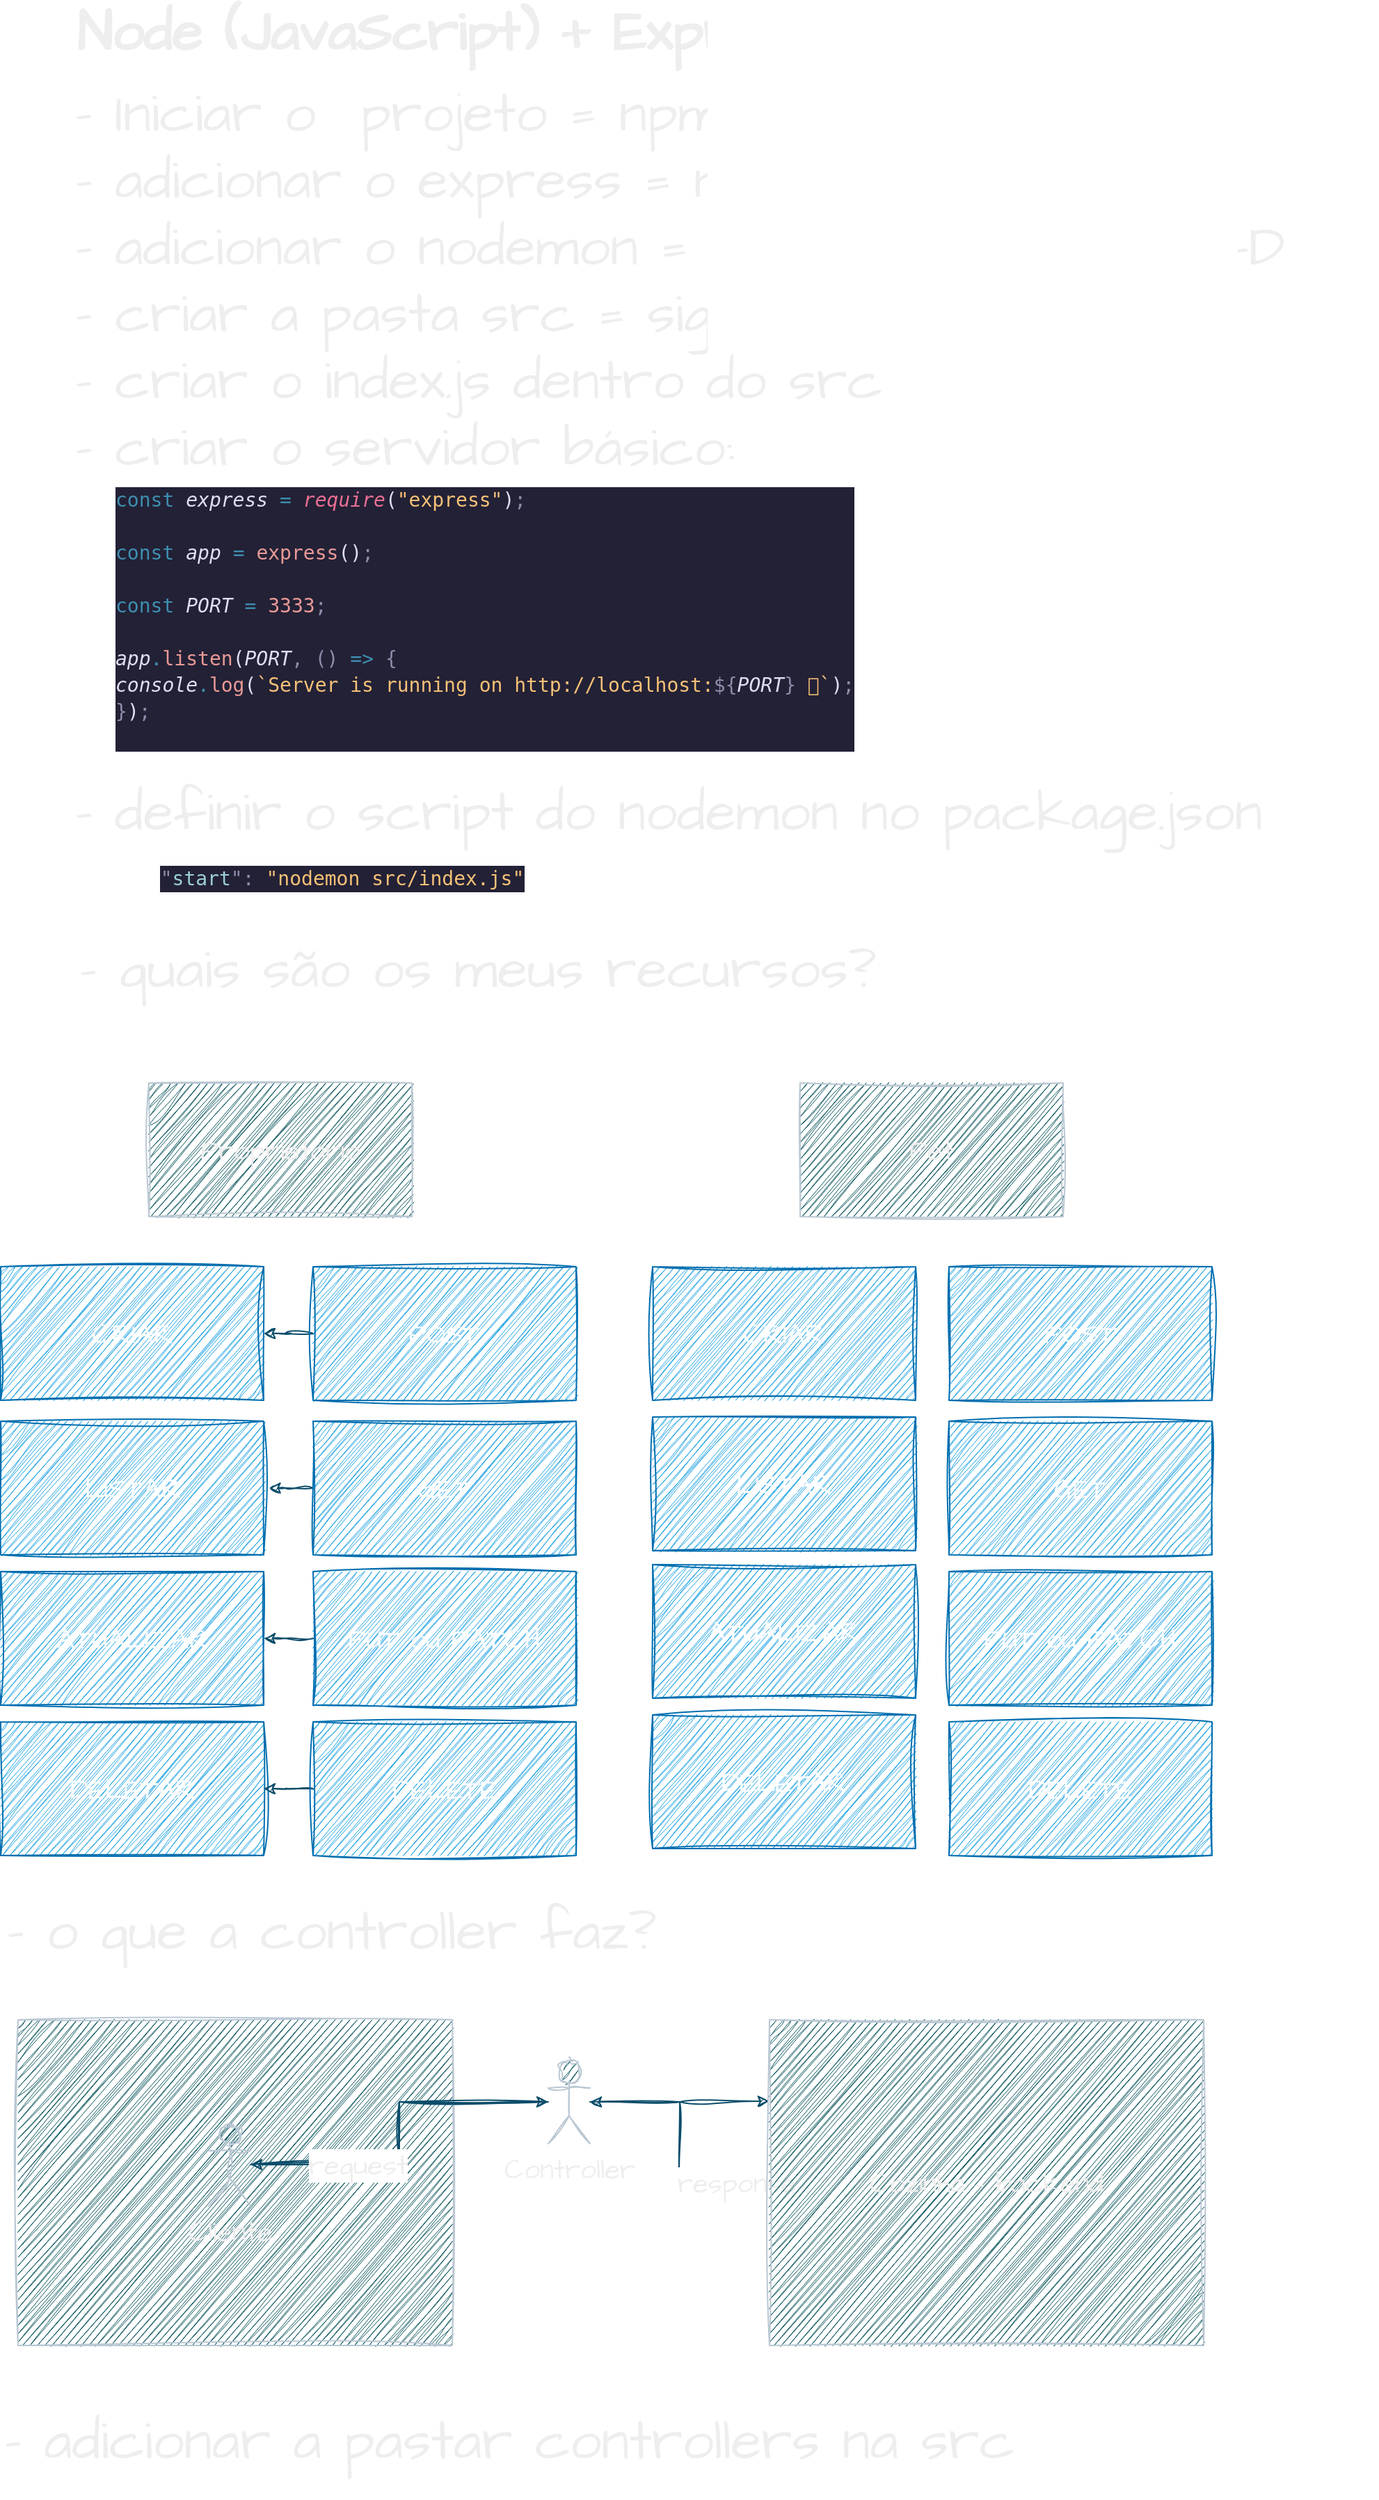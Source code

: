 <mxfile version="21.3.7" type="device">
  <diagram name="Page-1" id="xbrjgfQYJhLPCNSQMc4-">
    <mxGraphModel dx="2156" dy="959" grid="0" gridSize="10" guides="1" tooltips="1" connect="1" arrows="1" fold="1" page="0" pageScale="1" pageWidth="1169" pageHeight="827" math="0" shadow="0">
      <root>
        <mxCell id="0" />
        <mxCell id="1" parent="0" />
        <mxCell id="rzJYHa8tIjdd5do5UBdR-2" value="&lt;font style=&quot;font-size: 40px;&quot;&gt;Node (JavaScript) + Express&lt;/font&gt;" style="text;html=1;strokeColor=none;fillColor=none;align=center;verticalAlign=middle;whiteSpace=wrap;rounded=0;fontSize=20;fontFamily=Architects Daughter;fontColor=#EEEEEE;fontStyle=1" vertex="1" parent="1">
          <mxGeometry x="-859" y="-235" width="622" height="30" as="geometry" />
        </mxCell>
        <mxCell id="rzJYHa8tIjdd5do5UBdR-3" value="&lt;font style=&quot;font-size: 40px;&quot;&gt;- Iniciar o&amp;nbsp; projeto = npm init -y&lt;br&gt;- adicionar o express =&amp;nbsp;npm install express&lt;br&gt;- adicionar o nodemon = npm install nodemon -D&lt;br&gt;- criar a pasta src = significa source&lt;br&gt;- criar o index.js dentro do src&lt;br&gt;- criar o servidor básico:&lt;br&gt;&lt;/font&gt;" style="text;html=1;strokeColor=none;fillColor=none;align=left;verticalAlign=top;whiteSpace=wrap;rounded=0;fontSize=20;fontFamily=Architects Daughter;fontColor=#EEEEEE;" vertex="1" parent="1">
          <mxGeometry x="-818" y="-192" width="935" height="294" as="geometry" />
        </mxCell>
        <mxCell id="rzJYHa8tIjdd5do5UBdR-5" value="&lt;div style=&quot;color: rgb(224, 222, 244); background-color: rgb(35, 33, 54); font-family: &amp;quot;Fira Code&amp;quot;, &amp;quot;Droid Sans Mono&amp;quot;, &amp;quot;monospace&amp;quot;, monospace; font-weight: normal; font-size: 14px; line-height: 19px;&quot;&gt;&lt;div&gt;&lt;span style=&quot;color: #3e8fb0;&quot;&gt;const&lt;/span&gt;&lt;span style=&quot;color: #e0def4;&quot;&gt; &lt;/span&gt;&lt;span style=&quot;color: #e0def4;font-style: italic;&quot;&gt;express&lt;/span&gt;&lt;span style=&quot;color: #e0def4;&quot;&gt; &lt;/span&gt;&lt;span style=&quot;color: #3e8fb0;&quot;&gt;=&lt;/span&gt;&lt;span style=&quot;color: #e0def4;&quot;&gt; &lt;/span&gt;&lt;span style=&quot;color: #eb6f92;font-style: italic;&quot;&gt;require&lt;/span&gt;&lt;span style=&quot;color: #e0def4;&quot;&gt;(&lt;/span&gt;&lt;span style=&quot;color: #f6c177;&quot;&gt;&quot;express&quot;&lt;/span&gt;&lt;span style=&quot;color: #e0def4;&quot;&gt;)&lt;/span&gt;&lt;span style=&quot;color: #908caa;&quot;&gt;;&lt;/span&gt;&lt;/div&gt;&lt;br&gt;&lt;div&gt;&lt;span style=&quot;color: #3e8fb0;&quot;&gt;const&lt;/span&gt;&lt;span style=&quot;color: #e0def4;&quot;&gt; &lt;/span&gt;&lt;span style=&quot;color: #e0def4;font-style: italic;&quot;&gt;app&lt;/span&gt;&lt;span style=&quot;color: #e0def4;&quot;&gt; &lt;/span&gt;&lt;span style=&quot;color: #3e8fb0;&quot;&gt;=&lt;/span&gt;&lt;span style=&quot;color: #e0def4;&quot;&gt; &lt;/span&gt;&lt;span style=&quot;color: #ea9a97;&quot;&gt;express&lt;/span&gt;&lt;span style=&quot;color: #e0def4;&quot;&gt;()&lt;/span&gt;&lt;span style=&quot;color: #908caa;&quot;&gt;;&lt;/span&gt;&lt;/div&gt;&lt;br&gt;&lt;div&gt;&lt;span style=&quot;color: #3e8fb0;&quot;&gt;const&lt;/span&gt;&lt;span style=&quot;color: #e0def4;&quot;&gt; &lt;/span&gt;&lt;span style=&quot;color: #e0def4;font-style: italic;&quot;&gt;PORT&lt;/span&gt;&lt;span style=&quot;color: #e0def4;&quot;&gt; &lt;/span&gt;&lt;span style=&quot;color: #3e8fb0;&quot;&gt;=&lt;/span&gt;&lt;span style=&quot;color: #e0def4;&quot;&gt; &lt;/span&gt;&lt;span style=&quot;color: #ea9a97;&quot;&gt;3333&lt;/span&gt;&lt;span style=&quot;color: #908caa;&quot;&gt;;&lt;/span&gt;&lt;/div&gt;&lt;br&gt;&lt;div&gt;&lt;span style=&quot;color: #e0def4;font-style: italic;&quot;&gt;app&lt;/span&gt;&lt;span style=&quot;color: #3e8fb0;&quot;&gt;.&lt;/span&gt;&lt;span style=&quot;color: #ea9a97;&quot;&gt;listen&lt;/span&gt;&lt;span style=&quot;color: #e0def4;&quot;&gt;(&lt;/span&gt;&lt;span style=&quot;color: #e0def4;font-style: italic;&quot;&gt;PORT&lt;/span&gt;&lt;span style=&quot;color: #908caa;&quot;&gt;,&lt;/span&gt;&lt;span style=&quot;color: #e0def4;&quot;&gt; &lt;/span&gt;&lt;span style=&quot;color: #908caa;&quot;&gt;()&lt;/span&gt;&lt;span style=&quot;color: #e0def4;&quot;&gt; &lt;/span&gt;&lt;span style=&quot;color: #3e8fb0;&quot;&gt;=&amp;gt;&lt;/span&gt;&lt;span style=&quot;color: #e0def4;&quot;&gt; &lt;/span&gt;&lt;span style=&quot;color: #908caa;&quot;&gt;{&lt;/span&gt;&lt;/div&gt;&lt;div&gt;&lt;span style=&quot;color: #e0def4;&quot;&gt;  &lt;/span&gt;&lt;span style=&quot;color: #e0def4;font-style: italic;&quot;&gt;console&lt;/span&gt;&lt;span style=&quot;color: #3e8fb0;&quot;&gt;.&lt;/span&gt;&lt;span style=&quot;color: #ea9a97;&quot;&gt;log&lt;/span&gt;&lt;span style=&quot;color: #e0def4;&quot;&gt;(&lt;/span&gt;&lt;span style=&quot;color: #f6c177;&quot;&gt;`Server is running on http://localhost:&lt;/span&gt;&lt;span style=&quot;color: #908caa;&quot;&gt;${&lt;/span&gt;&lt;span style=&quot;color: #e0def4;font-style: italic;&quot;&gt;PORT&lt;/span&gt;&lt;span style=&quot;color: #908caa;&quot;&gt;}&lt;/span&gt;&lt;span style=&quot;color: #f6c177;&quot;&gt; 🚀`&lt;/span&gt;&lt;span style=&quot;color: #e0def4;&quot;&gt;)&lt;/span&gt;&lt;span style=&quot;color: #908caa;&quot;&gt;;&lt;/span&gt;&lt;/div&gt;&lt;div&gt;&lt;span style=&quot;color: #908caa;&quot;&gt;}&lt;/span&gt;&lt;span style=&quot;color: #e0def4;&quot;&gt;)&lt;/span&gt;&lt;span style=&quot;color: #908caa;&quot;&gt;;&lt;/span&gt;&lt;/div&gt;&lt;br&gt;&lt;/div&gt;" style="text;html=1;strokeColor=none;fillColor=none;align=left;verticalAlign=middle;whiteSpace=wrap;rounded=0;fontSize=20;fontFamily=Architects Daughter;fontColor=#EEEEEE;" vertex="1" parent="1">
          <mxGeometry x="-789" y="102" width="567" height="196" as="geometry" />
        </mxCell>
        <mxCell id="rzJYHa8tIjdd5do5UBdR-6" value="&lt;font style=&quot;font-size: 40px;&quot;&gt;- definir o script do nodemon no package.json&lt;br&gt;&lt;/font&gt;" style="text;html=1;strokeColor=none;fillColor=none;align=left;verticalAlign=top;whiteSpace=wrap;rounded=0;fontSize=20;fontFamily=Architects Daughter;fontColor=#EEEEEE;" vertex="1" parent="1">
          <mxGeometry x="-818" y="310" width="935" height="71" as="geometry" />
        </mxCell>
        <mxCell id="rzJYHa8tIjdd5do5UBdR-9" value="&lt;div style=&quot;color: rgb(224, 222, 244); background-color: rgb(35, 33, 54); font-family: &amp;quot;Fira Code&amp;quot;, &amp;quot;Droid Sans Mono&amp;quot;, &amp;quot;monospace&amp;quot;, monospace; font-weight: normal; font-size: 14px; line-height: 19px;&quot;&gt;&lt;div&gt;&lt;span style=&quot;color: #908caa;&quot;&gt;&quot;&lt;/span&gt;&lt;span style=&quot;color: #9ccfd8;&quot;&gt;start&lt;/span&gt;&lt;span style=&quot;color: #908caa;&quot;&gt;&quot;&lt;/span&gt;&lt;span style=&quot;color: #908caa;&quot;&gt;:&lt;/span&gt;&lt;span style=&quot;color: #e0def4;&quot;&gt; &lt;/span&gt;&lt;span style=&quot;color: #f6c177;&quot;&gt;&quot;nodemon src/index.js&quot;&lt;/span&gt;&lt;/div&gt;&lt;/div&gt;" style="text;html=1;strokeColor=none;fillColor=none;align=center;verticalAlign=middle;whiteSpace=wrap;rounded=0;fontSize=20;fontFamily=Architects Daughter;fontColor=#EEEEEE;" vertex="1" parent="1">
          <mxGeometry x="-789" y="362" width="330" height="49" as="geometry" />
        </mxCell>
        <mxCell id="rzJYHa8tIjdd5do5UBdR-11" value="Proprietário" style="rounded=0;whiteSpace=wrap;html=1;sketch=1;hachureGap=4;jiggle=2;curveFitting=1;strokeColor=#BAC8D3;fontFamily=Architects Daughter;fontSource=https%3A%2F%2Ffonts.googleapis.com%2Fcss%3Ffamily%3DArchitects%2BDaughter;fontSize=20;fontColor=#EEEEEE;fillColor=#09555B;" vertex="1" parent="1">
          <mxGeometry x="-763" y="534" width="189" height="96" as="geometry" />
        </mxCell>
        <mxCell id="rzJYHa8tIjdd5do5UBdR-12" value="&lt;font style=&quot;font-size: 40px;&quot;&gt;- quais são os meus recursos?&lt;br&gt;&lt;/font&gt;" style="text;html=1;strokeColor=none;fillColor=none;align=left;verticalAlign=top;whiteSpace=wrap;rounded=0;fontSize=20;fontFamily=Architects Daughter;fontColor=#EEEEEE;" vertex="1" parent="1">
          <mxGeometry x="-815" y="423" width="935" height="71" as="geometry" />
        </mxCell>
        <mxCell id="rzJYHa8tIjdd5do5UBdR-13" value="Pet" style="rounded=0;whiteSpace=wrap;html=1;sketch=1;hachureGap=4;jiggle=2;curveFitting=1;strokeColor=#BAC8D3;fontFamily=Architects Daughter;fontSource=https%3A%2F%2Ffonts.googleapis.com%2Fcss%3Ffamily%3DArchitects%2BDaughter;fontSize=20;fontColor=#EEEEEE;fillColor=#09555B;" vertex="1" parent="1">
          <mxGeometry x="-295" y="534" width="189" height="96" as="geometry" />
        </mxCell>
        <mxCell id="rzJYHa8tIjdd5do5UBdR-15" value="CRIAR" style="rounded=0;whiteSpace=wrap;html=1;sketch=1;hachureGap=4;jiggle=2;curveFitting=1;strokeColor=#006EAF;fontFamily=Architects Daughter;fontSource=https%3A%2F%2Ffonts.googleapis.com%2Fcss%3Ffamily%3DArchitects%2BDaughter;fontSize=20;fontColor=#ffffff;fillColor=#1ba1e2;" vertex="1" parent="1">
          <mxGeometry x="-869.5" y="666" width="189" height="96" as="geometry" />
        </mxCell>
        <mxCell id="rzJYHa8tIjdd5do5UBdR-16" value="LISTAR" style="rounded=0;whiteSpace=wrap;html=1;sketch=1;hachureGap=4;jiggle=2;curveFitting=1;strokeColor=#006EAF;fontFamily=Architects Daughter;fontSource=https%3A%2F%2Ffonts.googleapis.com%2Fcss%3Ffamily%3DArchitects%2BDaughter;fontSize=20;fontColor=#ffffff;fillColor=#1ba1e2;" vertex="1" parent="1">
          <mxGeometry x="-869.5" y="777" width="189" height="96" as="geometry" />
        </mxCell>
        <mxCell id="rzJYHa8tIjdd5do5UBdR-17" value="ATUALIZAR" style="rounded=0;whiteSpace=wrap;html=1;sketch=1;hachureGap=4;jiggle=2;curveFitting=1;strokeColor=#006EAF;fontFamily=Architects Daughter;fontSource=https%3A%2F%2Ffonts.googleapis.com%2Fcss%3Ffamily%3DArchitects%2BDaughter;fontSize=20;fontColor=#ffffff;fillColor=#1ba1e2;" vertex="1" parent="1">
          <mxGeometry x="-869.5" y="885" width="189" height="96" as="geometry" />
        </mxCell>
        <mxCell id="rzJYHa8tIjdd5do5UBdR-18" value="DELETAR" style="rounded=0;whiteSpace=wrap;html=1;sketch=1;hachureGap=4;jiggle=2;curveFitting=1;strokeColor=#006EAF;fontFamily=Architects Daughter;fontSource=https%3A%2F%2Ffonts.googleapis.com%2Fcss%3Ffamily%3DArchitects%2BDaughter;fontSize=20;fontColor=#ffffff;fillColor=#1ba1e2;" vertex="1" parent="1">
          <mxGeometry x="-869.5" y="993" width="189" height="96" as="geometry" />
        </mxCell>
        <mxCell id="rzJYHa8tIjdd5do5UBdR-31" style="edgeStyle=orthogonalEdgeStyle;rounded=0;sketch=1;hachureGap=4;jiggle=2;curveFitting=1;orthogonalLoop=1;jettySize=auto;html=1;strokeColor=#0B4D6A;fontFamily=Architects Daughter;fontSource=https%3A%2F%2Ffonts.googleapis.com%2Fcss%3Ffamily%3DArchitects%2BDaughter;fontSize=16;" edge="1" parent="1" source="rzJYHa8tIjdd5do5UBdR-19" target="rzJYHa8tIjdd5do5UBdR-15">
          <mxGeometry relative="1" as="geometry" />
        </mxCell>
        <mxCell id="rzJYHa8tIjdd5do5UBdR-19" value="POST" style="rounded=0;whiteSpace=wrap;html=1;sketch=1;hachureGap=4;jiggle=2;curveFitting=1;strokeColor=#006EAF;fontFamily=Architects Daughter;fontSource=https%3A%2F%2Ffonts.googleapis.com%2Fcss%3Ffamily%3DArchitects%2BDaughter;fontSize=20;fontColor=#ffffff;fillColor=#1ba1e2;" vertex="1" parent="1">
          <mxGeometry x="-645" y="666" width="189" height="96" as="geometry" />
        </mxCell>
        <mxCell id="rzJYHa8tIjdd5do5UBdR-32" style="edgeStyle=orthogonalEdgeStyle;rounded=0;sketch=1;hachureGap=4;jiggle=2;curveFitting=1;orthogonalLoop=1;jettySize=auto;html=1;strokeColor=#0B4D6A;fontFamily=Architects Daughter;fontSource=https%3A%2F%2Ffonts.googleapis.com%2Fcss%3Ffamily%3DArchitects%2BDaughter;fontSize=16;" edge="1" parent="1" source="rzJYHa8tIjdd5do5UBdR-20">
          <mxGeometry relative="1" as="geometry">
            <mxPoint x="-676.714" y="825" as="targetPoint" />
          </mxGeometry>
        </mxCell>
        <mxCell id="rzJYHa8tIjdd5do5UBdR-20" value="GET" style="rounded=0;whiteSpace=wrap;html=1;sketch=1;hachureGap=4;jiggle=2;curveFitting=1;strokeColor=#006EAF;fontFamily=Architects Daughter;fontSource=https%3A%2F%2Ffonts.googleapis.com%2Fcss%3Ffamily%3DArchitects%2BDaughter;fontSize=20;fontColor=#ffffff;fillColor=#1ba1e2;" vertex="1" parent="1">
          <mxGeometry x="-645" y="777" width="189" height="96" as="geometry" />
        </mxCell>
        <mxCell id="rzJYHa8tIjdd5do5UBdR-33" style="edgeStyle=orthogonalEdgeStyle;rounded=0;sketch=1;hachureGap=4;jiggle=2;curveFitting=1;orthogonalLoop=1;jettySize=auto;html=1;strokeColor=#0B4D6A;fontFamily=Architects Daughter;fontSource=https%3A%2F%2Ffonts.googleapis.com%2Fcss%3Ffamily%3DArchitects%2BDaughter;fontSize=16;" edge="1" parent="1" source="rzJYHa8tIjdd5do5UBdR-21" target="rzJYHa8tIjdd5do5UBdR-17">
          <mxGeometry relative="1" as="geometry" />
        </mxCell>
        <mxCell id="rzJYHa8tIjdd5do5UBdR-21" value="PUT ou PATCH" style="rounded=0;whiteSpace=wrap;html=1;sketch=1;hachureGap=4;jiggle=2;curveFitting=1;strokeColor=#006EAF;fontFamily=Architects Daughter;fontSource=https%3A%2F%2Ffonts.googleapis.com%2Fcss%3Ffamily%3DArchitects%2BDaughter;fontSize=20;fontColor=#ffffff;fillColor=#1ba1e2;" vertex="1" parent="1">
          <mxGeometry x="-645" y="885" width="189" height="96" as="geometry" />
        </mxCell>
        <mxCell id="rzJYHa8tIjdd5do5UBdR-34" style="edgeStyle=orthogonalEdgeStyle;rounded=0;sketch=1;hachureGap=4;jiggle=2;curveFitting=1;orthogonalLoop=1;jettySize=auto;html=1;entryX=1;entryY=0.5;entryDx=0;entryDy=0;strokeColor=#0B4D6A;fontFamily=Architects Daughter;fontSource=https%3A%2F%2Ffonts.googleapis.com%2Fcss%3Ffamily%3DArchitects%2BDaughter;fontSize=16;" edge="1" parent="1" source="rzJYHa8tIjdd5do5UBdR-22" target="rzJYHa8tIjdd5do5UBdR-18">
          <mxGeometry relative="1" as="geometry" />
        </mxCell>
        <mxCell id="rzJYHa8tIjdd5do5UBdR-22" value="DELETE" style="rounded=0;whiteSpace=wrap;html=1;sketch=1;hachureGap=4;jiggle=2;curveFitting=1;strokeColor=#006EAF;fontFamily=Architects Daughter;fontSource=https%3A%2F%2Ffonts.googleapis.com%2Fcss%3Ffamily%3DArchitects%2BDaughter;fontSize=20;fontColor=#ffffff;fillColor=#1ba1e2;" vertex="1" parent="1">
          <mxGeometry x="-645" y="993" width="189" height="96" as="geometry" />
        </mxCell>
        <mxCell id="rzJYHa8tIjdd5do5UBdR-23" value="CRIAR" style="rounded=0;whiteSpace=wrap;html=1;sketch=1;hachureGap=4;jiggle=2;curveFitting=1;strokeColor=#006EAF;fontFamily=Architects Daughter;fontSource=https%3A%2F%2Ffonts.googleapis.com%2Fcss%3Ffamily%3DArchitects%2BDaughter;fontSize=20;fontColor=#ffffff;fillColor=#1ba1e2;" vertex="1" parent="1">
          <mxGeometry x="-401" y="666" width="189" height="96" as="geometry" />
        </mxCell>
        <mxCell id="rzJYHa8tIjdd5do5UBdR-24" value="LISTAR" style="rounded=0;whiteSpace=wrap;html=1;sketch=1;hachureGap=4;jiggle=2;curveFitting=1;strokeColor=#006EAF;fontFamily=Architects Daughter;fontSource=https%3A%2F%2Ffonts.googleapis.com%2Fcss%3Ffamily%3DArchitects%2BDaughter;fontSize=20;fontColor=#ffffff;fillColor=#1ba1e2;" vertex="1" parent="1">
          <mxGeometry x="-401" y="774" width="189" height="96" as="geometry" />
        </mxCell>
        <mxCell id="rzJYHa8tIjdd5do5UBdR-25" value="ATUALIZAR" style="rounded=0;whiteSpace=wrap;html=1;sketch=1;hachureGap=4;jiggle=2;curveFitting=1;strokeColor=#006EAF;fontFamily=Architects Daughter;fontSource=https%3A%2F%2Ffonts.googleapis.com%2Fcss%3Ffamily%3DArchitects%2BDaughter;fontSize=20;fontColor=#ffffff;fillColor=#1ba1e2;" vertex="1" parent="1">
          <mxGeometry x="-401" y="880" width="189" height="96" as="geometry" />
        </mxCell>
        <mxCell id="rzJYHa8tIjdd5do5UBdR-26" value="DELETAR" style="rounded=0;whiteSpace=wrap;html=1;sketch=1;hachureGap=4;jiggle=2;curveFitting=1;strokeColor=#006EAF;fontFamily=Architects Daughter;fontSource=https%3A%2F%2Ffonts.googleapis.com%2Fcss%3Ffamily%3DArchitects%2BDaughter;fontSize=20;fontColor=#ffffff;fillColor=#1ba1e2;" vertex="1" parent="1">
          <mxGeometry x="-401" y="988" width="189" height="96" as="geometry" />
        </mxCell>
        <mxCell id="rzJYHa8tIjdd5do5UBdR-27" value="POST" style="rounded=0;whiteSpace=wrap;html=1;sketch=1;hachureGap=4;jiggle=2;curveFitting=1;strokeColor=#006EAF;fontFamily=Architects Daughter;fontSource=https%3A%2F%2Ffonts.googleapis.com%2Fcss%3Ffamily%3DArchitects%2BDaughter;fontSize=20;fontColor=#ffffff;fillColor=#1ba1e2;" vertex="1" parent="1">
          <mxGeometry x="-188" y="666" width="189" height="96" as="geometry" />
        </mxCell>
        <mxCell id="rzJYHa8tIjdd5do5UBdR-28" value="GET" style="rounded=0;whiteSpace=wrap;html=1;sketch=1;hachureGap=4;jiggle=2;curveFitting=1;strokeColor=#006EAF;fontFamily=Architects Daughter;fontSource=https%3A%2F%2Ffonts.googleapis.com%2Fcss%3Ffamily%3DArchitects%2BDaughter;fontSize=20;fontColor=#ffffff;fillColor=#1ba1e2;" vertex="1" parent="1">
          <mxGeometry x="-188" y="777" width="189" height="96" as="geometry" />
        </mxCell>
        <mxCell id="rzJYHa8tIjdd5do5UBdR-29" value="PUT ou PATCH" style="rounded=0;whiteSpace=wrap;html=1;sketch=1;hachureGap=4;jiggle=2;curveFitting=1;strokeColor=#006EAF;fontFamily=Architects Daughter;fontSource=https%3A%2F%2Ffonts.googleapis.com%2Fcss%3Ffamily%3DArchitects%2BDaughter;fontSize=20;fontColor=#ffffff;fillColor=#1ba1e2;" vertex="1" parent="1">
          <mxGeometry x="-188" y="885" width="189" height="96" as="geometry" />
        </mxCell>
        <mxCell id="rzJYHa8tIjdd5do5UBdR-30" value="DELETE" style="rounded=0;whiteSpace=wrap;html=1;sketch=1;hachureGap=4;jiggle=2;curveFitting=1;strokeColor=#006EAF;fontFamily=Architects Daughter;fontSource=https%3A%2F%2Ffonts.googleapis.com%2Fcss%3Ffamily%3DArchitects%2BDaughter;fontSize=20;fontColor=#ffffff;fillColor=#1ba1e2;" vertex="1" parent="1">
          <mxGeometry x="-188" y="993" width="189" height="96" as="geometry" />
        </mxCell>
        <mxCell id="rzJYHa8tIjdd5do5UBdR-36" value="" style="rounded=0;whiteSpace=wrap;html=1;sketch=1;hachureGap=4;jiggle=2;curveFitting=1;strokeColor=#BAC8D3;fontFamily=Architects Daughter;fontSource=https%3A%2F%2Ffonts.googleapis.com%2Fcss%3Ffamily%3DArchitects%2BDaughter;fontSize=20;fontColor=#EEEEEE;fillColor=#09555B;" vertex="1" parent="1">
          <mxGeometry x="-857" y="1207" width="312" height="234" as="geometry" />
        </mxCell>
        <mxCell id="rzJYHa8tIjdd5do5UBdR-37" value="&lt;font style=&quot;font-size: 40px;&quot;&gt;- o que a controller faz?&lt;br&gt;&lt;/font&gt;" style="text;html=1;strokeColor=none;fillColor=none;align=left;verticalAlign=top;whiteSpace=wrap;rounded=0;fontSize=20;fontFamily=Architects Daughter;fontColor=#EEEEEE;" vertex="1" parent="1">
          <mxGeometry x="-867" y="1114" width="935" height="71" as="geometry" />
        </mxCell>
        <mxCell id="rzJYHa8tIjdd5do5UBdR-42" style="edgeStyle=orthogonalEdgeStyle;rounded=0;sketch=1;hachureGap=4;jiggle=2;curveFitting=1;orthogonalLoop=1;jettySize=auto;html=1;strokeColor=#0B4D6A;fontFamily=Architects Daughter;fontSource=https%3A%2F%2Ffonts.googleapis.com%2Fcss%3Ffamily%3DArchitects%2BDaughter;fontSize=16;" edge="1" parent="1" source="rzJYHa8tIjdd5do5UBdR-38" target="rzJYHa8tIjdd5do5UBdR-39">
          <mxGeometry relative="1" as="geometry" />
        </mxCell>
        <mxCell id="rzJYHa8tIjdd5do5UBdR-38" value="Cliente" style="shape=umlActor;verticalLabelPosition=bottom;verticalAlign=top;html=1;outlineConnect=0;sketch=1;hachureGap=4;jiggle=2;curveFitting=1;strokeColor=#BAC8D3;fontFamily=Architects Daughter;fontSource=https%3A%2F%2Ffonts.googleapis.com%2Fcss%3Ffamily%3DArchitects%2BDaughter;fontSize=20;fontColor=#EEEEEE;fillColor=#09555B;" vertex="1" parent="1">
          <mxGeometry x="-720" y="1281" width="30" height="60" as="geometry" />
        </mxCell>
        <mxCell id="rzJYHa8tIjdd5do5UBdR-44" style="edgeStyle=orthogonalEdgeStyle;rounded=0;sketch=1;hachureGap=4;jiggle=2;curveFitting=1;orthogonalLoop=1;jettySize=auto;html=1;entryX=0;entryY=0.25;entryDx=0;entryDy=0;strokeColor=#0B4D6A;fontFamily=Architects Daughter;fontSource=https%3A%2F%2Ffonts.googleapis.com%2Fcss%3Ffamily%3DArchitects%2BDaughter;fontSize=16;" edge="1" parent="1" source="rzJYHa8tIjdd5do5UBdR-39" target="rzJYHa8tIjdd5do5UBdR-43">
          <mxGeometry relative="1" as="geometry" />
        </mxCell>
        <mxCell id="rzJYHa8tIjdd5do5UBdR-46" style="edgeStyle=orthogonalEdgeStyle;rounded=0;sketch=1;hachureGap=4;jiggle=2;curveFitting=1;orthogonalLoop=1;jettySize=auto;html=1;strokeColor=#0B4D6A;fontFamily=Architects Daughter;fontSource=https%3A%2F%2Ffonts.googleapis.com%2Fcss%3Ffamily%3DArchitects%2BDaughter;fontSize=16;" edge="1" parent="1" source="rzJYHa8tIjdd5do5UBdR-39" target="rzJYHa8tIjdd5do5UBdR-38">
          <mxGeometry relative="1" as="geometry" />
        </mxCell>
        <mxCell id="rzJYHa8tIjdd5do5UBdR-48" value="request" style="edgeLabel;html=1;align=center;verticalAlign=middle;resizable=0;points=[];fontSize=20;fontFamily=Architects Daughter;fontColor=#EEEEEE;" vertex="1" connectable="0" parent="rzJYHa8tIjdd5do5UBdR-46">
          <mxGeometry x="0.808" y="1" relative="1" as="geometry">
            <mxPoint x="52" y="-1" as="offset" />
          </mxGeometry>
        </mxCell>
        <mxCell id="rzJYHa8tIjdd5do5UBdR-39" value="Controller" style="shape=umlActor;verticalLabelPosition=bottom;verticalAlign=top;html=1;outlineConnect=0;sketch=1;hachureGap=4;jiggle=2;curveFitting=1;strokeColor=#BAC8D3;fontFamily=Architects Daughter;fontSource=https%3A%2F%2Ffonts.googleapis.com%2Fcss%3Ffamily%3DArchitects%2BDaughter;fontSize=20;fontColor=#EEEEEE;fillColor=#09555B;" vertex="1" parent="1">
          <mxGeometry x="-476" y="1236" width="30" height="60" as="geometry" />
        </mxCell>
        <mxCell id="rzJYHa8tIjdd5do5UBdR-45" style="edgeStyle=orthogonalEdgeStyle;rounded=0;sketch=1;hachureGap=4;jiggle=2;curveFitting=1;orthogonalLoop=1;jettySize=auto;html=1;strokeColor=#0B4D6A;fontFamily=Architects Daughter;fontSource=https%3A%2F%2Ffonts.googleapis.com%2Fcss%3Ffamily%3DArchitects%2BDaughter;fontSize=16;" edge="1" parent="1" source="rzJYHa8tIjdd5do5UBdR-43" target="rzJYHa8tIjdd5do5UBdR-39">
          <mxGeometry relative="1" as="geometry" />
        </mxCell>
        <mxCell id="rzJYHa8tIjdd5do5UBdR-49" value="response" style="edgeLabel;html=1;align=center;verticalAlign=middle;resizable=0;points=[];fontSize=20;fontFamily=Architects Daughter;fontColor=#EEEEEE;" vertex="1" connectable="0" parent="rzJYHa8tIjdd5do5UBdR-45">
          <mxGeometry x="-0.607" y="1" relative="1" as="geometry">
            <mxPoint x="12" y="-1" as="offset" />
          </mxGeometry>
        </mxCell>
        <mxCell id="rzJYHa8tIjdd5do5UBdR-43" value="Cozinha - backend" style="rounded=0;whiteSpace=wrap;html=1;sketch=1;hachureGap=4;jiggle=2;curveFitting=1;strokeColor=#BAC8D3;fontFamily=Architects Daughter;fontSource=https%3A%2F%2Ffonts.googleapis.com%2Fcss%3Ffamily%3DArchitects%2BDaughter;fontSize=20;fontColor=#EEEEEE;fillColor=#09555B;" vertex="1" parent="1">
          <mxGeometry x="-317" y="1207" width="312" height="234" as="geometry" />
        </mxCell>
        <mxCell id="rzJYHa8tIjdd5do5UBdR-47" value="&lt;font style=&quot;font-size: 40px;&quot;&gt;- adicionar a pastar controllers na src&lt;br&gt;&lt;/font&gt;" style="text;html=1;strokeColor=none;fillColor=none;align=left;verticalAlign=top;whiteSpace=wrap;rounded=0;fontSize=20;fontFamily=Architects Daughter;fontColor=#EEEEEE;" vertex="1" parent="1">
          <mxGeometry x="-869.5" y="1480" width="935" height="71" as="geometry" />
        </mxCell>
      </root>
    </mxGraphModel>
  </diagram>
</mxfile>
